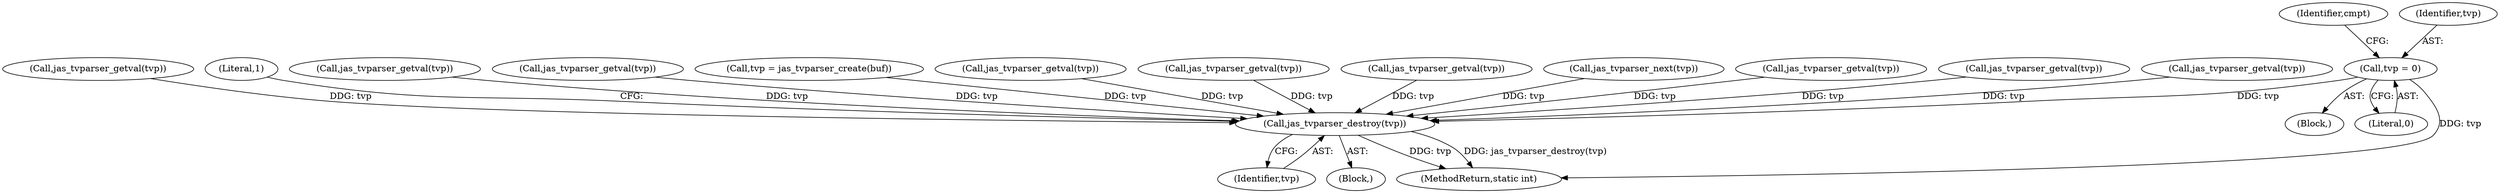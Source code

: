 digraph "0_jasper_df5d2867e8004e51e18b89865bc4aa69229227b3@pointer" {
"1000110" [label="(Call,tvp = 0)"];
"1000311" [label="(Call,jas_tvparser_destroy(tvp))"];
"1000103" [label="(Block,)"];
"1000116" [label="(Identifier,cmpt)"];
"1000111" [label="(Identifier,tvp)"];
"1000311" [label="(Call,jas_tvparser_destroy(tvp))"];
"1000250" [label="(Call,jas_tvparser_getval(tvp))"];
"1000315" [label="(Literal,1)"];
"1000232" [label="(Call,jas_tvparser_getval(tvp))"];
"1000214" [label="(Call,jas_tvparser_getval(tvp))"];
"1000168" [label="(Call,tvp = jas_tvparser_create(buf))"];
"1000205" [label="(Call,jas_tvparser_getval(tvp))"];
"1000196" [label="(Call,jas_tvparser_getval(tvp))"];
"1000312" [label="(Identifier,tvp)"];
"1000310" [label="(Block,)"];
"1000110" [label="(Call,tvp = 0)"];
"1000270" [label="(Call,jas_tvparser_getval(tvp))"];
"1000178" [label="(Call,jas_tvparser_next(tvp))"];
"1000241" [label="(Call,jas_tvparser_getval(tvp))"];
"1000112" [label="(Literal,0)"];
"1000259" [label="(Call,jas_tvparser_getval(tvp))"];
"1000223" [label="(Call,jas_tvparser_getval(tvp))"];
"1000316" [label="(MethodReturn,static int)"];
"1000110" -> "1000103"  [label="AST: "];
"1000110" -> "1000112"  [label="CFG: "];
"1000111" -> "1000110"  [label="AST: "];
"1000112" -> "1000110"  [label="AST: "];
"1000116" -> "1000110"  [label="CFG: "];
"1000110" -> "1000316"  [label="DDG: tvp"];
"1000110" -> "1000311"  [label="DDG: tvp"];
"1000311" -> "1000310"  [label="AST: "];
"1000311" -> "1000312"  [label="CFG: "];
"1000312" -> "1000311"  [label="AST: "];
"1000315" -> "1000311"  [label="CFG: "];
"1000311" -> "1000316"  [label="DDG: tvp"];
"1000311" -> "1000316"  [label="DDG: jas_tvparser_destroy(tvp)"];
"1000259" -> "1000311"  [label="DDG: tvp"];
"1000250" -> "1000311"  [label="DDG: tvp"];
"1000232" -> "1000311"  [label="DDG: tvp"];
"1000168" -> "1000311"  [label="DDG: tvp"];
"1000178" -> "1000311"  [label="DDG: tvp"];
"1000205" -> "1000311"  [label="DDG: tvp"];
"1000196" -> "1000311"  [label="DDG: tvp"];
"1000241" -> "1000311"  [label="DDG: tvp"];
"1000214" -> "1000311"  [label="DDG: tvp"];
"1000223" -> "1000311"  [label="DDG: tvp"];
"1000270" -> "1000311"  [label="DDG: tvp"];
}
